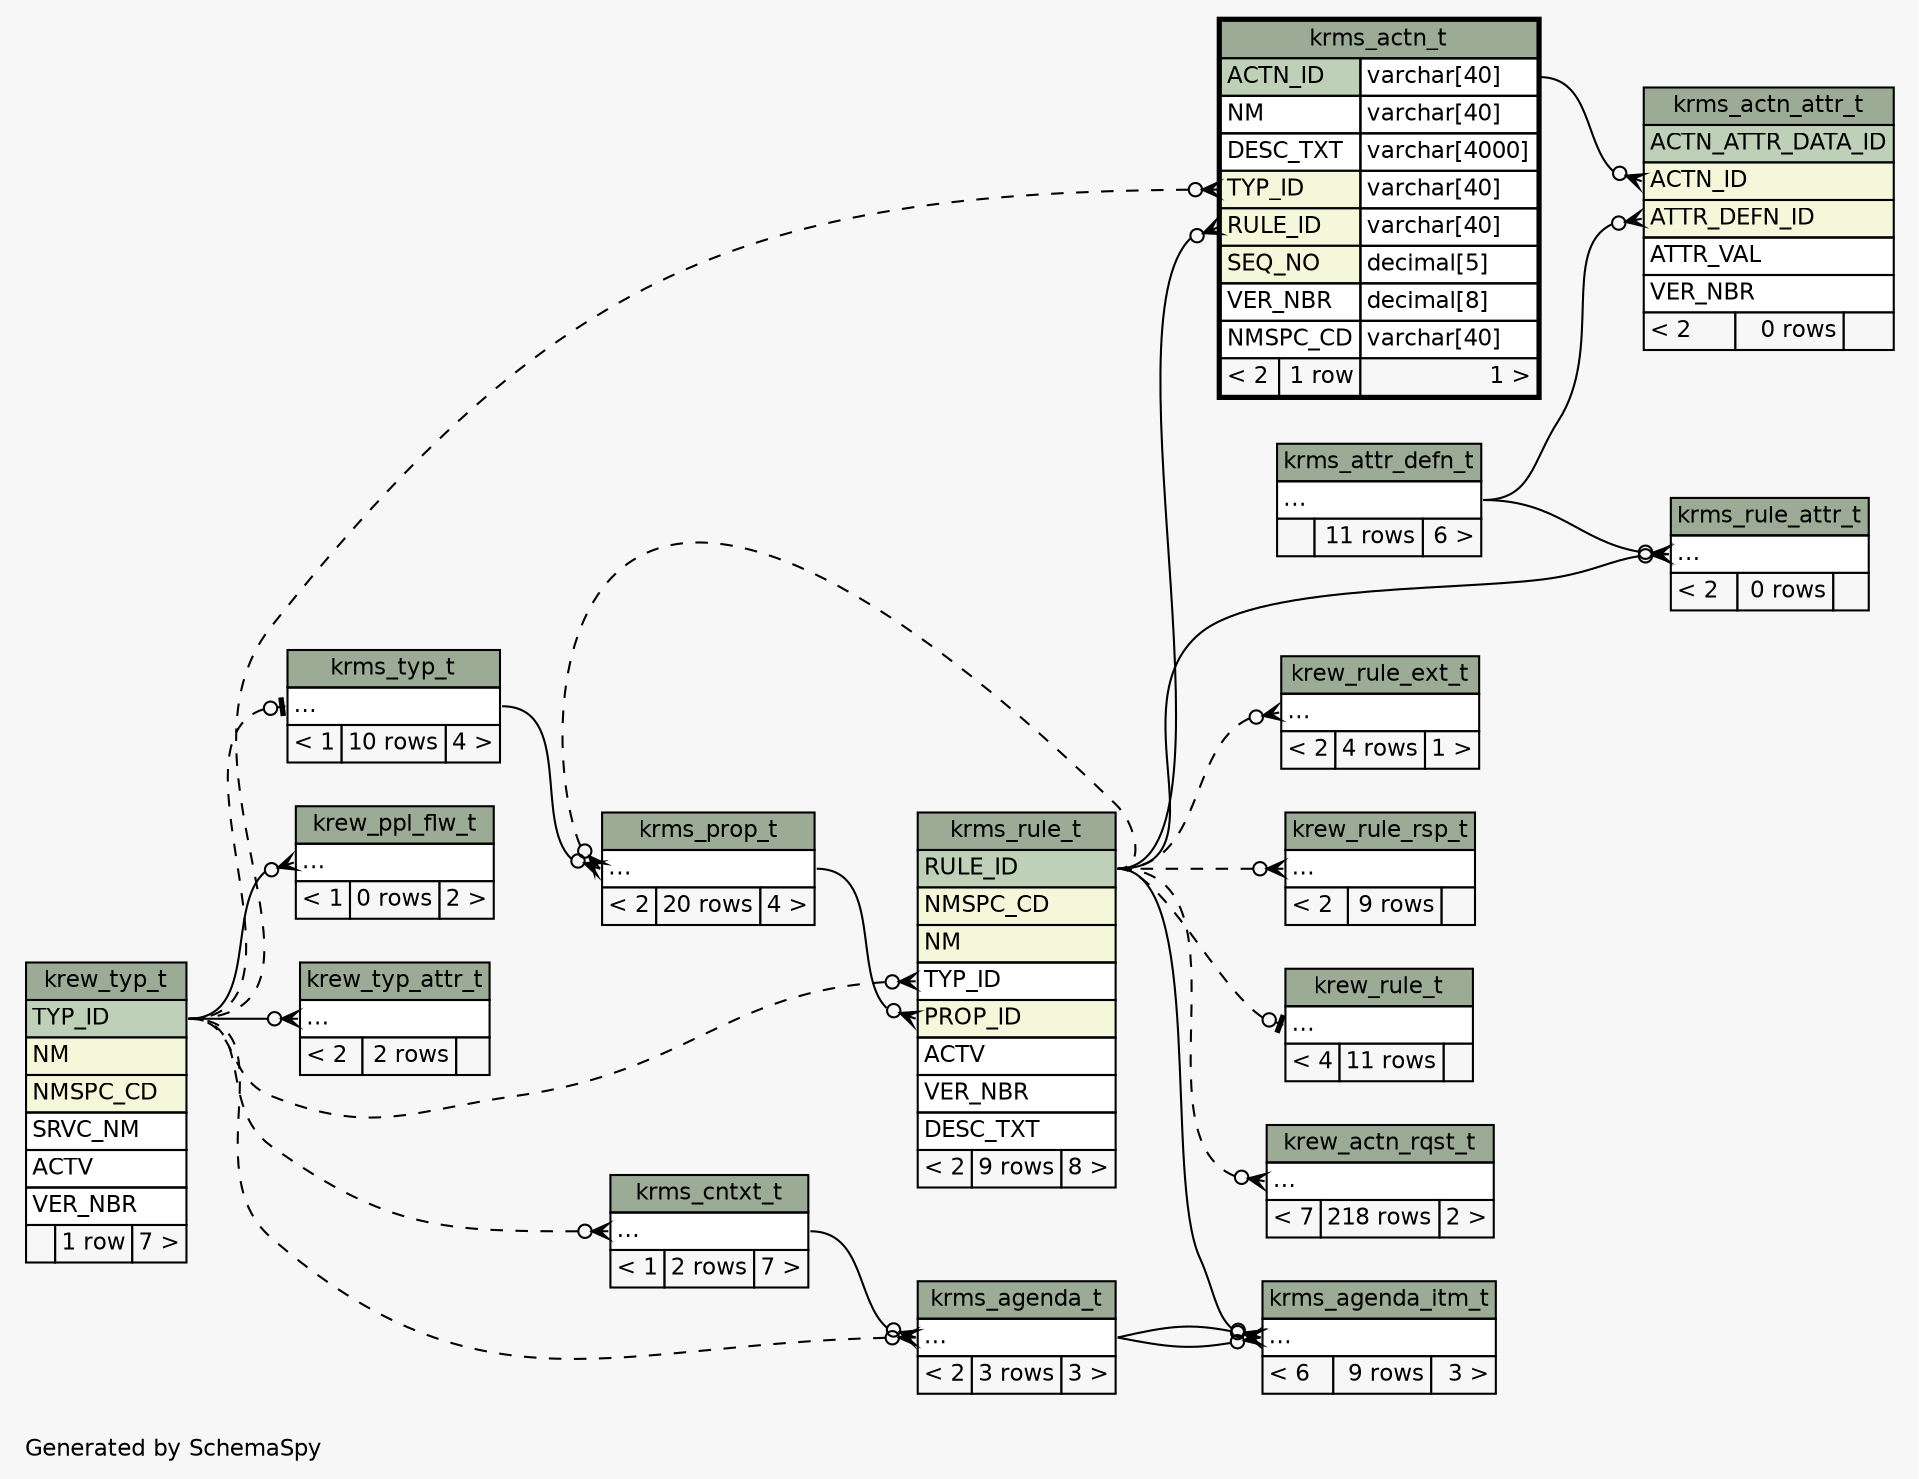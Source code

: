 // dot 2.28.0 on Mac OS X 10.7.2
// SchemaSpy rev 590
digraph "impliedTwoDegreesRelationshipsDiagram" {
  graph [
    rankdir="RL"
    bgcolor="#f7f7f7"
    label="\nGenerated by SchemaSpy"
    labeljust="l"
    nodesep="0.18"
    ranksep="0.46"
    fontname="Helvetica"
    fontsize="11"
  ];
  node [
    fontname="Helvetica"
    fontsize="11"
    shape="plaintext"
  ];
  edge [
    arrowsize="0.8"
  ];
  "krew_actn_rqst_t":"elipses":w -> "krms_rule_t":"RULE_ID":e [arrowhead=none dir=back arrowtail=crowodot style=dashed];
  "krew_ppl_flw_t":"elipses":w -> "krew_typ_t":"TYP_ID":e [arrowhead=none dir=back arrowtail=crowodot];
  "krew_rule_ext_t":"elipses":w -> "krms_rule_t":"RULE_ID":e [arrowhead=none dir=back arrowtail=crowodot style=dashed];
  "krew_rule_rsp_t":"elipses":w -> "krms_rule_t":"RULE_ID":e [arrowhead=none dir=back arrowtail=crowodot style=dashed];
  "krew_rule_t":"elipses":w -> "krms_rule_t":"RULE_ID":e [arrowhead=none dir=back arrowtail=teeodot style=dashed];
  "krew_typ_attr_t":"elipses":w -> "krew_typ_t":"TYP_ID":e [arrowhead=none dir=back arrowtail=crowodot];
  "krms_actn_attr_t":"ACTN_ID":w -> "krms_actn_t":"ACTN_ID.type":e [arrowhead=none dir=back arrowtail=crowodot];
  "krms_actn_attr_t":"ATTR_DEFN_ID":w -> "krms_attr_defn_t":"elipses":e [arrowhead=none dir=back arrowtail=crowodot];
  "krms_actn_t":"RULE_ID":w -> "krms_rule_t":"RULE_ID":e [arrowhead=none dir=back arrowtail=crowodot];
  "krms_actn_t":"TYP_ID":w -> "krew_typ_t":"TYP_ID":e [arrowhead=none dir=back arrowtail=crowodot style=dashed];
  "krms_agenda_itm_t":"elipses":w -> "krms_agenda_t":"elipses":e [arrowhead=none dir=back arrowtail=crowodot];
  "krms_agenda_itm_t":"elipses":w -> "krms_rule_t":"RULE_ID":e [arrowhead=none dir=back arrowtail=crowodot];
  "krms_agenda_itm_t":"elipses":w -> "krms_agenda_t":"elipses":e [arrowhead=none dir=back arrowtail=crowodot];
  "krms_agenda_t":"elipses":w -> "krms_cntxt_t":"elipses":e [arrowhead=none dir=back arrowtail=crowodot];
  "krms_agenda_t":"elipses":w -> "krew_typ_t":"TYP_ID":e [arrowhead=none dir=back arrowtail=crowodot style=dashed];
  "krms_cntxt_t":"elipses":w -> "krew_typ_t":"TYP_ID":e [arrowhead=none dir=back arrowtail=crowodot style=dashed];
  "krms_prop_t":"elipses":w -> "krms_rule_t":"RULE_ID":e [arrowhead=none dir=back arrowtail=crowodot style=dashed];
  "krms_prop_t":"elipses":w -> "krms_typ_t":"elipses":e [arrowhead=none dir=back arrowtail=crowodot];
  "krms_rule_attr_t":"elipses":w -> "krms_attr_defn_t":"elipses":e [arrowhead=none dir=back arrowtail=crowodot];
  "krms_rule_attr_t":"elipses":w -> "krms_rule_t":"RULE_ID":e [arrowhead=none dir=back arrowtail=crowodot];
  "krms_rule_t":"PROP_ID":w -> "krms_prop_t":"elipses":e [arrowhead=none dir=back arrowtail=crowodot];
  "krms_rule_t":"TYP_ID":w -> "krew_typ_t":"TYP_ID":e [arrowhead=none dir=back arrowtail=crowodot style=dashed];
  "krms_typ_t":"elipses":w -> "krew_typ_t":"TYP_ID":e [arrowhead=none dir=back arrowtail=teeodot style=dashed];
  "krew_actn_rqst_t" [
    label=<
    <TABLE BORDER="0" CELLBORDER="1" CELLSPACING="0" BGCOLOR="#ffffff">
      <TR><TD COLSPAN="3" BGCOLOR="#9bab96" ALIGN="CENTER">krew_actn_rqst_t</TD></TR>
      <TR><TD PORT="elipses" COLSPAN="3" ALIGN="LEFT">...</TD></TR>
      <TR><TD ALIGN="LEFT" BGCOLOR="#f7f7f7">&lt; 7</TD><TD ALIGN="RIGHT" BGCOLOR="#f7f7f7">218 rows</TD><TD ALIGN="RIGHT" BGCOLOR="#f7f7f7">2 &gt;</TD></TR>
    </TABLE>>
    URL="krew_actn_rqst_t.html"
    tooltip="krew_actn_rqst_t"
  ];
  "krew_ppl_flw_t" [
    label=<
    <TABLE BORDER="0" CELLBORDER="1" CELLSPACING="0" BGCOLOR="#ffffff">
      <TR><TD COLSPAN="3" BGCOLOR="#9bab96" ALIGN="CENTER">krew_ppl_flw_t</TD></TR>
      <TR><TD PORT="elipses" COLSPAN="3" ALIGN="LEFT">...</TD></TR>
      <TR><TD ALIGN="LEFT" BGCOLOR="#f7f7f7">&lt; 1</TD><TD ALIGN="RIGHT" BGCOLOR="#f7f7f7">0 rows</TD><TD ALIGN="RIGHT" BGCOLOR="#f7f7f7">2 &gt;</TD></TR>
    </TABLE>>
    URL="krew_ppl_flw_t.html"
    tooltip="krew_ppl_flw_t"
  ];
  "krew_rule_ext_t" [
    label=<
    <TABLE BORDER="0" CELLBORDER="1" CELLSPACING="0" BGCOLOR="#ffffff">
      <TR><TD COLSPAN="3" BGCOLOR="#9bab96" ALIGN="CENTER">krew_rule_ext_t</TD></TR>
      <TR><TD PORT="elipses" COLSPAN="3" ALIGN="LEFT">...</TD></TR>
      <TR><TD ALIGN="LEFT" BGCOLOR="#f7f7f7">&lt; 2</TD><TD ALIGN="RIGHT" BGCOLOR="#f7f7f7">4 rows</TD><TD ALIGN="RIGHT" BGCOLOR="#f7f7f7">1 &gt;</TD></TR>
    </TABLE>>
    URL="krew_rule_ext_t.html"
    tooltip="krew_rule_ext_t"
  ];
  "krew_rule_rsp_t" [
    label=<
    <TABLE BORDER="0" CELLBORDER="1" CELLSPACING="0" BGCOLOR="#ffffff">
      <TR><TD COLSPAN="3" BGCOLOR="#9bab96" ALIGN="CENTER">krew_rule_rsp_t</TD></TR>
      <TR><TD PORT="elipses" COLSPAN="3" ALIGN="LEFT">...</TD></TR>
      <TR><TD ALIGN="LEFT" BGCOLOR="#f7f7f7">&lt; 2</TD><TD ALIGN="RIGHT" BGCOLOR="#f7f7f7">9 rows</TD><TD ALIGN="RIGHT" BGCOLOR="#f7f7f7">  </TD></TR>
    </TABLE>>
    URL="krew_rule_rsp_t.html"
    tooltip="krew_rule_rsp_t"
  ];
  "krew_rule_t" [
    label=<
    <TABLE BORDER="0" CELLBORDER="1" CELLSPACING="0" BGCOLOR="#ffffff">
      <TR><TD COLSPAN="3" BGCOLOR="#9bab96" ALIGN="CENTER">krew_rule_t</TD></TR>
      <TR><TD PORT="elipses" COLSPAN="3" ALIGN="LEFT">...</TD></TR>
      <TR><TD ALIGN="LEFT" BGCOLOR="#f7f7f7">&lt; 4</TD><TD ALIGN="RIGHT" BGCOLOR="#f7f7f7">11 rows</TD><TD ALIGN="RIGHT" BGCOLOR="#f7f7f7">  </TD></TR>
    </TABLE>>
    URL="krew_rule_t.html"
    tooltip="krew_rule_t"
  ];
  "krew_typ_attr_t" [
    label=<
    <TABLE BORDER="0" CELLBORDER="1" CELLSPACING="0" BGCOLOR="#ffffff">
      <TR><TD COLSPAN="3" BGCOLOR="#9bab96" ALIGN="CENTER">krew_typ_attr_t</TD></TR>
      <TR><TD PORT="elipses" COLSPAN="3" ALIGN="LEFT">...</TD></TR>
      <TR><TD ALIGN="LEFT" BGCOLOR="#f7f7f7">&lt; 2</TD><TD ALIGN="RIGHT" BGCOLOR="#f7f7f7">2 rows</TD><TD ALIGN="RIGHT" BGCOLOR="#f7f7f7">  </TD></TR>
    </TABLE>>
    URL="krew_typ_attr_t.html"
    tooltip="krew_typ_attr_t"
  ];
  "krew_typ_t" [
    label=<
    <TABLE BORDER="0" CELLBORDER="1" CELLSPACING="0" BGCOLOR="#ffffff">
      <TR><TD COLSPAN="3" BGCOLOR="#9bab96" ALIGN="CENTER">krew_typ_t</TD></TR>
      <TR><TD PORT="TYP_ID" COLSPAN="3" BGCOLOR="#bed1b8" ALIGN="LEFT">TYP_ID</TD></TR>
      <TR><TD PORT="NM" COLSPAN="3" BGCOLOR="#f4f7da" ALIGN="LEFT">NM</TD></TR>
      <TR><TD PORT="NMSPC_CD" COLSPAN="3" BGCOLOR="#f4f7da" ALIGN="LEFT">NMSPC_CD</TD></TR>
      <TR><TD PORT="SRVC_NM" COLSPAN="3" ALIGN="LEFT">SRVC_NM</TD></TR>
      <TR><TD PORT="ACTV" COLSPAN="3" ALIGN="LEFT">ACTV</TD></TR>
      <TR><TD PORT="VER_NBR" COLSPAN="3" ALIGN="LEFT">VER_NBR</TD></TR>
      <TR><TD ALIGN="LEFT" BGCOLOR="#f7f7f7">  </TD><TD ALIGN="RIGHT" BGCOLOR="#f7f7f7">1 row</TD><TD ALIGN="RIGHT" BGCOLOR="#f7f7f7">7 &gt;</TD></TR>
    </TABLE>>
    URL="krew_typ_t.html"
    tooltip="krew_typ_t"
  ];
  "krms_actn_attr_t" [
    label=<
    <TABLE BORDER="0" CELLBORDER="1" CELLSPACING="0" BGCOLOR="#ffffff">
      <TR><TD COLSPAN="3" BGCOLOR="#9bab96" ALIGN="CENTER">krms_actn_attr_t</TD></TR>
      <TR><TD PORT="ACTN_ATTR_DATA_ID" COLSPAN="3" BGCOLOR="#bed1b8" ALIGN="LEFT">ACTN_ATTR_DATA_ID</TD></TR>
      <TR><TD PORT="ACTN_ID" COLSPAN="3" BGCOLOR="#f4f7da" ALIGN="LEFT">ACTN_ID</TD></TR>
      <TR><TD PORT="ATTR_DEFN_ID" COLSPAN="3" BGCOLOR="#f4f7da" ALIGN="LEFT">ATTR_DEFN_ID</TD></TR>
      <TR><TD PORT="ATTR_VAL" COLSPAN="3" ALIGN="LEFT">ATTR_VAL</TD></TR>
      <TR><TD PORT="VER_NBR" COLSPAN="3" ALIGN="LEFT">VER_NBR</TD></TR>
      <TR><TD ALIGN="LEFT" BGCOLOR="#f7f7f7">&lt; 2</TD><TD ALIGN="RIGHT" BGCOLOR="#f7f7f7">0 rows</TD><TD ALIGN="RIGHT" BGCOLOR="#f7f7f7">  </TD></TR>
    </TABLE>>
    URL="krms_actn_attr_t.html"
    tooltip="krms_actn_attr_t"
  ];
  "krms_actn_t" [
    label=<
    <TABLE BORDER="2" CELLBORDER="1" CELLSPACING="0" BGCOLOR="#ffffff">
      <TR><TD COLSPAN="3" BGCOLOR="#9bab96" ALIGN="CENTER">krms_actn_t</TD></TR>
      <TR><TD PORT="ACTN_ID" COLSPAN="2" BGCOLOR="#bed1b8" ALIGN="LEFT">ACTN_ID</TD><TD PORT="ACTN_ID.type" ALIGN="LEFT">varchar[40]</TD></TR>
      <TR><TD PORT="NM" COLSPAN="2" ALIGN="LEFT">NM</TD><TD PORT="NM.type" ALIGN="LEFT">varchar[40]</TD></TR>
      <TR><TD PORT="DESC_TXT" COLSPAN="2" ALIGN="LEFT">DESC_TXT</TD><TD PORT="DESC_TXT.type" ALIGN="LEFT">varchar[4000]</TD></TR>
      <TR><TD PORT="TYP_ID" COLSPAN="2" BGCOLOR="#f4f7da" ALIGN="LEFT">TYP_ID</TD><TD PORT="TYP_ID.type" ALIGN="LEFT">varchar[40]</TD></TR>
      <TR><TD PORT="RULE_ID" COLSPAN="2" BGCOLOR="#f4f7da" ALIGN="LEFT">RULE_ID</TD><TD PORT="RULE_ID.type" ALIGN="LEFT">varchar[40]</TD></TR>
      <TR><TD PORT="SEQ_NO" COLSPAN="2" BGCOLOR="#f4f7da" ALIGN="LEFT">SEQ_NO</TD><TD PORT="SEQ_NO.type" ALIGN="LEFT">decimal[5]</TD></TR>
      <TR><TD PORT="VER_NBR" COLSPAN="2" ALIGN="LEFT">VER_NBR</TD><TD PORT="VER_NBR.type" ALIGN="LEFT">decimal[8]</TD></TR>
      <TR><TD PORT="NMSPC_CD" COLSPAN="2" ALIGN="LEFT">NMSPC_CD</TD><TD PORT="NMSPC_CD.type" ALIGN="LEFT">varchar[40]</TD></TR>
      <TR><TD ALIGN="LEFT" BGCOLOR="#f7f7f7">&lt; 2</TD><TD ALIGN="RIGHT" BGCOLOR="#f7f7f7">1 row</TD><TD ALIGN="RIGHT" BGCOLOR="#f7f7f7">1 &gt;</TD></TR>
    </TABLE>>
    URL="krms_actn_t.html"
    tooltip="krms_actn_t"
  ];
  "krms_agenda_itm_t" [
    label=<
    <TABLE BORDER="0" CELLBORDER="1" CELLSPACING="0" BGCOLOR="#ffffff">
      <TR><TD COLSPAN="3" BGCOLOR="#9bab96" ALIGN="CENTER">krms_agenda_itm_t</TD></TR>
      <TR><TD PORT="elipses" COLSPAN="3" ALIGN="LEFT">...</TD></TR>
      <TR><TD ALIGN="LEFT" BGCOLOR="#f7f7f7">&lt; 6</TD><TD ALIGN="RIGHT" BGCOLOR="#f7f7f7">9 rows</TD><TD ALIGN="RIGHT" BGCOLOR="#f7f7f7">3 &gt;</TD></TR>
    </TABLE>>
    URL="krms_agenda_itm_t.html"
    tooltip="krms_agenda_itm_t"
  ];
  "krms_agenda_t" [
    label=<
    <TABLE BORDER="0" CELLBORDER="1" CELLSPACING="0" BGCOLOR="#ffffff">
      <TR><TD COLSPAN="3" BGCOLOR="#9bab96" ALIGN="CENTER">krms_agenda_t</TD></TR>
      <TR><TD PORT="elipses" COLSPAN="3" ALIGN="LEFT">...</TD></TR>
      <TR><TD ALIGN="LEFT" BGCOLOR="#f7f7f7">&lt; 2</TD><TD ALIGN="RIGHT" BGCOLOR="#f7f7f7">3 rows</TD><TD ALIGN="RIGHT" BGCOLOR="#f7f7f7">3 &gt;</TD></TR>
    </TABLE>>
    URL="krms_agenda_t.html"
    tooltip="krms_agenda_t"
  ];
  "krms_attr_defn_t" [
    label=<
    <TABLE BORDER="0" CELLBORDER="1" CELLSPACING="0" BGCOLOR="#ffffff">
      <TR><TD COLSPAN="3" BGCOLOR="#9bab96" ALIGN="CENTER">krms_attr_defn_t</TD></TR>
      <TR><TD PORT="elipses" COLSPAN="3" ALIGN="LEFT">...</TD></TR>
      <TR><TD ALIGN="LEFT" BGCOLOR="#f7f7f7">  </TD><TD ALIGN="RIGHT" BGCOLOR="#f7f7f7">11 rows</TD><TD ALIGN="RIGHT" BGCOLOR="#f7f7f7">6 &gt;</TD></TR>
    </TABLE>>
    URL="krms_attr_defn_t.html"
    tooltip="krms_attr_defn_t"
  ];
  "krms_cntxt_t" [
    label=<
    <TABLE BORDER="0" CELLBORDER="1" CELLSPACING="0" BGCOLOR="#ffffff">
      <TR><TD COLSPAN="3" BGCOLOR="#9bab96" ALIGN="CENTER">krms_cntxt_t</TD></TR>
      <TR><TD PORT="elipses" COLSPAN="3" ALIGN="LEFT">...</TD></TR>
      <TR><TD ALIGN="LEFT" BGCOLOR="#f7f7f7">&lt; 1</TD><TD ALIGN="RIGHT" BGCOLOR="#f7f7f7">2 rows</TD><TD ALIGN="RIGHT" BGCOLOR="#f7f7f7">7 &gt;</TD></TR>
    </TABLE>>
    URL="krms_cntxt_t.html"
    tooltip="krms_cntxt_t"
  ];
  "krms_prop_t" [
    label=<
    <TABLE BORDER="0" CELLBORDER="1" CELLSPACING="0" BGCOLOR="#ffffff">
      <TR><TD COLSPAN="3" BGCOLOR="#9bab96" ALIGN="CENTER">krms_prop_t</TD></TR>
      <TR><TD PORT="elipses" COLSPAN="3" ALIGN="LEFT">...</TD></TR>
      <TR><TD ALIGN="LEFT" BGCOLOR="#f7f7f7">&lt; 2</TD><TD ALIGN="RIGHT" BGCOLOR="#f7f7f7">20 rows</TD><TD ALIGN="RIGHT" BGCOLOR="#f7f7f7">4 &gt;</TD></TR>
    </TABLE>>
    URL="krms_prop_t.html"
    tooltip="krms_prop_t"
  ];
  "krms_rule_attr_t" [
    label=<
    <TABLE BORDER="0" CELLBORDER="1" CELLSPACING="0" BGCOLOR="#ffffff">
      <TR><TD COLSPAN="3" BGCOLOR="#9bab96" ALIGN="CENTER">krms_rule_attr_t</TD></TR>
      <TR><TD PORT="elipses" COLSPAN="3" ALIGN="LEFT">...</TD></TR>
      <TR><TD ALIGN="LEFT" BGCOLOR="#f7f7f7">&lt; 2</TD><TD ALIGN="RIGHT" BGCOLOR="#f7f7f7">0 rows</TD><TD ALIGN="RIGHT" BGCOLOR="#f7f7f7">  </TD></TR>
    </TABLE>>
    URL="krms_rule_attr_t.html"
    tooltip="krms_rule_attr_t"
  ];
  "krms_rule_t" [
    label=<
    <TABLE BORDER="0" CELLBORDER="1" CELLSPACING="0" BGCOLOR="#ffffff">
      <TR><TD COLSPAN="3" BGCOLOR="#9bab96" ALIGN="CENTER">krms_rule_t</TD></TR>
      <TR><TD PORT="RULE_ID" COLSPAN="3" BGCOLOR="#bed1b8" ALIGN="LEFT">RULE_ID</TD></TR>
      <TR><TD PORT="NMSPC_CD" COLSPAN="3" BGCOLOR="#f4f7da" ALIGN="LEFT">NMSPC_CD</TD></TR>
      <TR><TD PORT="NM" COLSPAN="3" BGCOLOR="#f4f7da" ALIGN="LEFT">NM</TD></TR>
      <TR><TD PORT="TYP_ID" COLSPAN="3" ALIGN="LEFT">TYP_ID</TD></TR>
      <TR><TD PORT="PROP_ID" COLSPAN="3" BGCOLOR="#f4f7da" ALIGN="LEFT">PROP_ID</TD></TR>
      <TR><TD PORT="ACTV" COLSPAN="3" ALIGN="LEFT">ACTV</TD></TR>
      <TR><TD PORT="VER_NBR" COLSPAN="3" ALIGN="LEFT">VER_NBR</TD></TR>
      <TR><TD PORT="DESC_TXT" COLSPAN="3" ALIGN="LEFT">DESC_TXT</TD></TR>
      <TR><TD ALIGN="LEFT" BGCOLOR="#f7f7f7">&lt; 2</TD><TD ALIGN="RIGHT" BGCOLOR="#f7f7f7">9 rows</TD><TD ALIGN="RIGHT" BGCOLOR="#f7f7f7">8 &gt;</TD></TR>
    </TABLE>>
    URL="krms_rule_t.html"
    tooltip="krms_rule_t"
  ];
  "krms_typ_t" [
    label=<
    <TABLE BORDER="0" CELLBORDER="1" CELLSPACING="0" BGCOLOR="#ffffff">
      <TR><TD COLSPAN="3" BGCOLOR="#9bab96" ALIGN="CENTER">krms_typ_t</TD></TR>
      <TR><TD PORT="elipses" COLSPAN="3" ALIGN="LEFT">...</TD></TR>
      <TR><TD ALIGN="LEFT" BGCOLOR="#f7f7f7">&lt; 1</TD><TD ALIGN="RIGHT" BGCOLOR="#f7f7f7">10 rows</TD><TD ALIGN="RIGHT" BGCOLOR="#f7f7f7">4 &gt;</TD></TR>
    </TABLE>>
    URL="krms_typ_t.html"
    tooltip="krms_typ_t"
  ];
}
